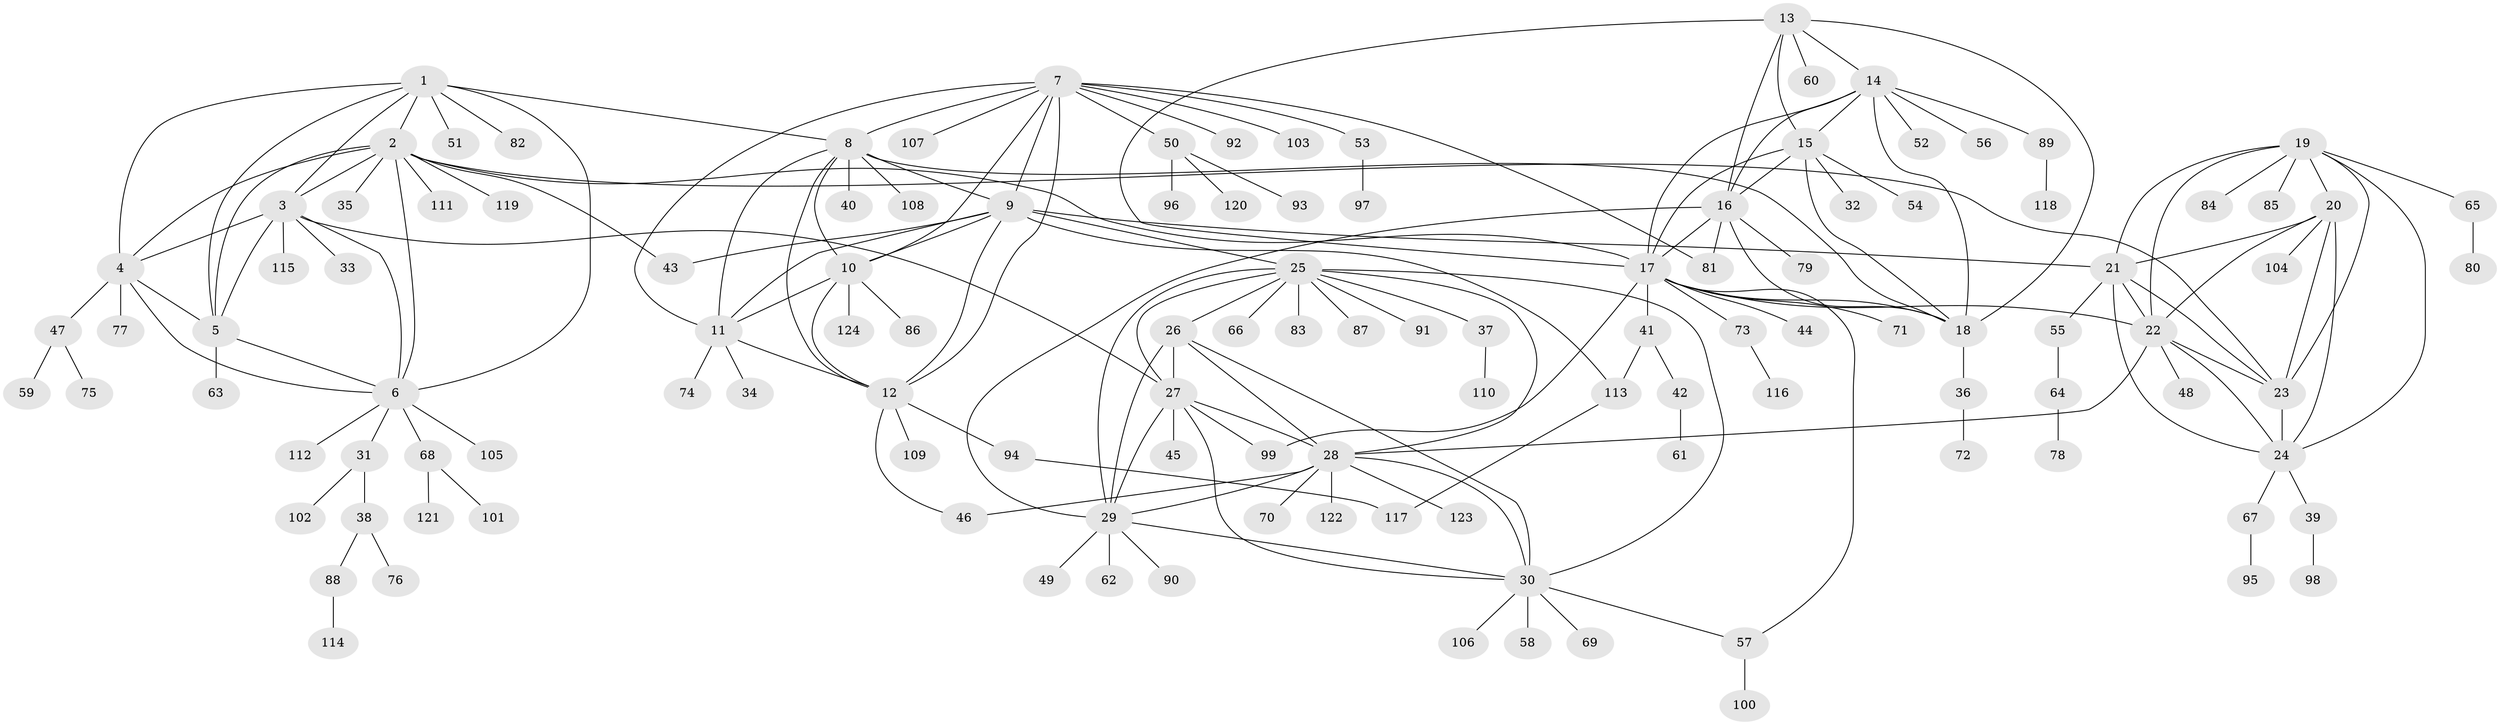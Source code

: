 // coarse degree distribution, {13: 0.011235955056179775, 9: 0.056179775280898875, 8: 0.033707865168539325, 5: 0.02247191011235955, 7: 0.07865168539325842, 6: 0.0449438202247191, 11: 0.011235955056179775, 2: 0.10112359550561797, 1: 0.6179775280898876, 4: 0.011235955056179775, 3: 0.011235955056179775}
// Generated by graph-tools (version 1.1) at 2025/24/03/03/25 07:24:15]
// undirected, 124 vertices, 186 edges
graph export_dot {
graph [start="1"]
  node [color=gray90,style=filled];
  1;
  2;
  3;
  4;
  5;
  6;
  7;
  8;
  9;
  10;
  11;
  12;
  13;
  14;
  15;
  16;
  17;
  18;
  19;
  20;
  21;
  22;
  23;
  24;
  25;
  26;
  27;
  28;
  29;
  30;
  31;
  32;
  33;
  34;
  35;
  36;
  37;
  38;
  39;
  40;
  41;
  42;
  43;
  44;
  45;
  46;
  47;
  48;
  49;
  50;
  51;
  52;
  53;
  54;
  55;
  56;
  57;
  58;
  59;
  60;
  61;
  62;
  63;
  64;
  65;
  66;
  67;
  68;
  69;
  70;
  71;
  72;
  73;
  74;
  75;
  76;
  77;
  78;
  79;
  80;
  81;
  82;
  83;
  84;
  85;
  86;
  87;
  88;
  89;
  90;
  91;
  92;
  93;
  94;
  95;
  96;
  97;
  98;
  99;
  100;
  101;
  102;
  103;
  104;
  105;
  106;
  107;
  108;
  109;
  110;
  111;
  112;
  113;
  114;
  115;
  116;
  117;
  118;
  119;
  120;
  121;
  122;
  123;
  124;
  1 -- 2;
  1 -- 3;
  1 -- 4;
  1 -- 5;
  1 -- 6;
  1 -- 8;
  1 -- 51;
  1 -- 82;
  2 -- 3;
  2 -- 4;
  2 -- 5;
  2 -- 6;
  2 -- 17;
  2 -- 23;
  2 -- 35;
  2 -- 43;
  2 -- 111;
  2 -- 119;
  3 -- 4;
  3 -- 5;
  3 -- 6;
  3 -- 27;
  3 -- 33;
  3 -- 115;
  4 -- 5;
  4 -- 6;
  4 -- 47;
  4 -- 77;
  5 -- 6;
  5 -- 63;
  6 -- 31;
  6 -- 68;
  6 -- 105;
  6 -- 112;
  7 -- 8;
  7 -- 9;
  7 -- 10;
  7 -- 11;
  7 -- 12;
  7 -- 50;
  7 -- 53;
  7 -- 81;
  7 -- 92;
  7 -- 103;
  7 -- 107;
  8 -- 9;
  8 -- 10;
  8 -- 11;
  8 -- 12;
  8 -- 18;
  8 -- 40;
  8 -- 108;
  9 -- 10;
  9 -- 11;
  9 -- 12;
  9 -- 21;
  9 -- 25;
  9 -- 43;
  9 -- 113;
  10 -- 11;
  10 -- 12;
  10 -- 86;
  10 -- 124;
  11 -- 12;
  11 -- 34;
  11 -- 74;
  12 -- 46;
  12 -- 94;
  12 -- 109;
  13 -- 14;
  13 -- 15;
  13 -- 16;
  13 -- 17;
  13 -- 18;
  13 -- 60;
  14 -- 15;
  14 -- 16;
  14 -- 17;
  14 -- 18;
  14 -- 52;
  14 -- 56;
  14 -- 89;
  15 -- 16;
  15 -- 17;
  15 -- 18;
  15 -- 32;
  15 -- 54;
  16 -- 17;
  16 -- 18;
  16 -- 29;
  16 -- 79;
  16 -- 81;
  17 -- 18;
  17 -- 22;
  17 -- 41;
  17 -- 44;
  17 -- 57;
  17 -- 71;
  17 -- 73;
  17 -- 99;
  18 -- 36;
  19 -- 20;
  19 -- 21;
  19 -- 22;
  19 -- 23;
  19 -- 24;
  19 -- 65;
  19 -- 84;
  19 -- 85;
  20 -- 21;
  20 -- 22;
  20 -- 23;
  20 -- 24;
  20 -- 104;
  21 -- 22;
  21 -- 23;
  21 -- 24;
  21 -- 55;
  22 -- 23;
  22 -- 24;
  22 -- 28;
  22 -- 48;
  23 -- 24;
  24 -- 39;
  24 -- 67;
  25 -- 26;
  25 -- 27;
  25 -- 28;
  25 -- 29;
  25 -- 30;
  25 -- 37;
  25 -- 66;
  25 -- 83;
  25 -- 87;
  25 -- 91;
  26 -- 27;
  26 -- 28;
  26 -- 29;
  26 -- 30;
  27 -- 28;
  27 -- 29;
  27 -- 30;
  27 -- 45;
  27 -- 99;
  28 -- 29;
  28 -- 30;
  28 -- 46;
  28 -- 70;
  28 -- 122;
  28 -- 123;
  29 -- 30;
  29 -- 49;
  29 -- 62;
  29 -- 90;
  30 -- 57;
  30 -- 58;
  30 -- 69;
  30 -- 106;
  31 -- 38;
  31 -- 102;
  36 -- 72;
  37 -- 110;
  38 -- 76;
  38 -- 88;
  39 -- 98;
  41 -- 42;
  41 -- 113;
  42 -- 61;
  47 -- 59;
  47 -- 75;
  50 -- 93;
  50 -- 96;
  50 -- 120;
  53 -- 97;
  55 -- 64;
  57 -- 100;
  64 -- 78;
  65 -- 80;
  67 -- 95;
  68 -- 101;
  68 -- 121;
  73 -- 116;
  88 -- 114;
  89 -- 118;
  94 -- 117;
  113 -- 117;
}
